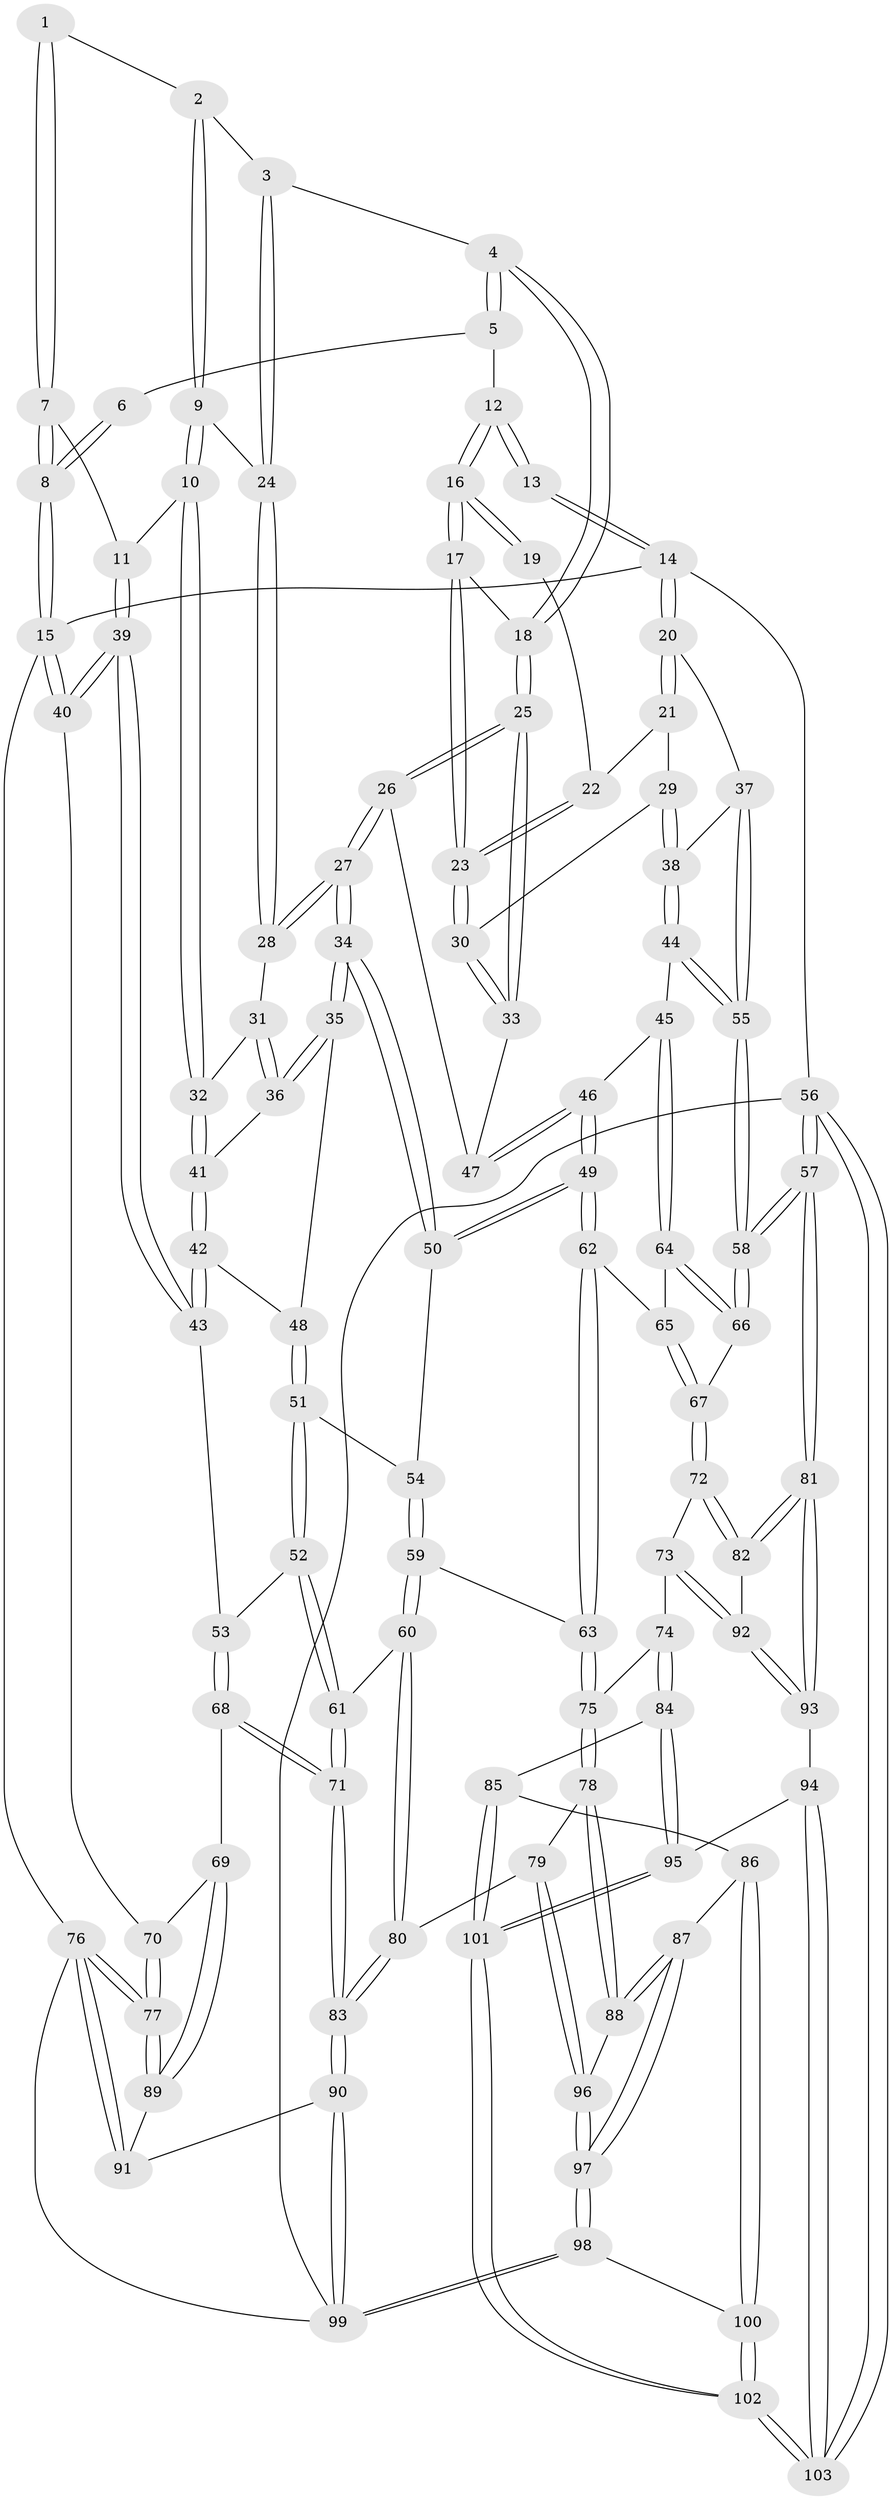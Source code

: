 // coarse degree distribution, {3: 0.0625, 5: 0.40625, 4: 0.421875, 2: 0.03125, 8: 0.015625, 6: 0.0625}
// Generated by graph-tools (version 1.1) at 2025/52/02/27/25 19:52:36]
// undirected, 103 vertices, 254 edges
graph export_dot {
graph [start="1"]
  node [color=gray90,style=filled];
  1 [pos="+0.2552557872643179+0"];
  2 [pos="+0.2585785103860434+0"];
  3 [pos="+0.38823114902765316+0.10307417516708806"];
  4 [pos="+0.5487398183900241+0"];
  5 [pos="+0.6253469157539724+0"];
  6 [pos="+0.19953561200665265+0"];
  7 [pos="+0.11766006641544166+0.13570137028332685"];
  8 [pos="+0+0"];
  9 [pos="+0.2387789389377511+0.17174588730210005"];
  10 [pos="+0.2023507541003133+0.20429170229375482"];
  11 [pos="+0.13924982348695672+0.19250056965602624"];
  12 [pos="+0.6344091327896063+0"];
  13 [pos="+1+0"];
  14 [pos="+1+0"];
  15 [pos="+0+0"];
  16 [pos="+0.7543689168877413+0.1570993547686084"];
  17 [pos="+0.7631813566613933+0.18503486422345988"];
  18 [pos="+0.5707783872123645+0.15961170391748156"];
  19 [pos="+0.8997920929712362+0"];
  20 [pos="+1+0"];
  21 [pos="+0.956465731900134+0.12273576449541838"];
  22 [pos="+0.830167693306406+0.12711950007972994"];
  23 [pos="+0.7738729230824015+0.19955788358283655"];
  24 [pos="+0.3786765699290671+0.1280143820800129"];
  25 [pos="+0.5353106023250916+0.3194324419259502"];
  26 [pos="+0.5325973753280921+0.3235324854237107"];
  27 [pos="+0.515301797940283+0.33995466895460597"];
  28 [pos="+0.4059635806056889+0.2177376312555826"];
  29 [pos="+0.8674709750251601+0.2243916293745621"];
  30 [pos="+0.7800396484724964+0.21750228903839733"];
  31 [pos="+0.3209218942424703+0.24797223695211626"];
  32 [pos="+0.22510062208029377+0.23683698820320948"];
  33 [pos="+0.7765227964613823+0.22386993203976854"];
  34 [pos="+0.510904852435156+0.35295551691314375"];
  35 [pos="+0.387019890688455+0.3438751923668447"];
  36 [pos="+0.3402362519282249+0.32354379500145014"];
  37 [pos="+1+0"];
  38 [pos="+0.9204718164229121+0.2773671988372661"];
  39 [pos="+0+0.42139460681172214"];
  40 [pos="+0+0.42769942006910205"];
  41 [pos="+0.24378912770233724+0.3193441583034503"];
  42 [pos="+0.22140364607334792+0.3977943430246282"];
  43 [pos="+0+0.44345230256516605"];
  44 [pos="+0.9621352007476511+0.4396193010153674"];
  45 [pos="+0.9524372197679104+0.44356907845268767"];
  46 [pos="+0.7998348019987298+0.4133598119876564"];
  47 [pos="+0.7800088008938443+0.3715845410534017"];
  48 [pos="+0.25240808796661185+0.4235655108322584"];
  49 [pos="+0.7003676555912156+0.5060279575558425"];
  50 [pos="+0.5126285879619011+0.4068129452161052"];
  51 [pos="+0.2774924559781682+0.46263126634831764"];
  52 [pos="+0.27582471542352865+0.5812242473289699"];
  53 [pos="+0.15701455730556277+0.5801634310381397"];
  54 [pos="+0.5068039678556638+0.41667166427372143"];
  55 [pos="+1+0.45943739194520306"];
  56 [pos="+1+1"];
  57 [pos="+1+1"];
  58 [pos="+1+0.6550916356295782"];
  59 [pos="+0.4535178899687181+0.6152837018791402"];
  60 [pos="+0.43325985655835275+0.636649910641297"];
  61 [pos="+0.31023869344442284+0.6118865685431638"];
  62 [pos="+0.7153674295161548+0.6000399921478954"];
  63 [pos="+0.6983475894995066+0.6486073620166478"];
  64 [pos="+0.9261862237469015+0.4970346920526946"];
  65 [pos="+0.8221297712792864+0.5832199917247137"];
  66 [pos="+0.9234448136980087+0.6918039073760933"];
  67 [pos="+0.9148274146985963+0.6977773140446861"];
  68 [pos="+0.12293193868488375+0.7295613049136984"];
  69 [pos="+0.10334493221925761+0.7319737470351934"];
  70 [pos="+0+0.48170930676031953"];
  71 [pos="+0.2036125494509304+0.7788620876846744"];
  72 [pos="+0.9111966338603094+0.7023629327583742"];
  73 [pos="+0.866857244862788+0.7345461655468551"];
  74 [pos="+0.79981091332605+0.7239489762675719"];
  75 [pos="+0.7072926282635887+0.6819657092808161"];
  76 [pos="+0+0.9595643153442015"];
  77 [pos="+0+0.7788738879217249"];
  78 [pos="+0.6616741814575346+0.7679867857372957"];
  79 [pos="+0.45743470373247813+0.7347389686540912"];
  80 [pos="+0.4419811695941178+0.7168505937015711"];
  81 [pos="+1+0.9272110275900328"];
  82 [pos="+0.9903274919429657+0.8153111286072694"];
  83 [pos="+0.2531881110804875+0.8946934081620925"];
  84 [pos="+0.7635049929529145+0.8791893983237353"];
  85 [pos="+0.7154677036647307+0.8790061264801345"];
  86 [pos="+0.6716833710585222+0.8554183291073723"];
  87 [pos="+0.669131691159299+0.8533776881231839"];
  88 [pos="+0.6608438088824939+0.8250794960154911"];
  89 [pos="+0.018772479567862214+0.8020109077585305"];
  90 [pos="+0.24196225194050855+1"];
  91 [pos="+0.10037106602635942+0.9348047479893842"];
  92 [pos="+0.873924490450748+0.8037647653540394"];
  93 [pos="+0.8727302305055309+0.8196005504504327"];
  94 [pos="+0.8378159550619138+0.8957982296888849"];
  95 [pos="+0.8146372823041008+0.8957565340301334"];
  96 [pos="+0.4909254274448212+0.8309693092449866"];
  97 [pos="+0.48500730463039404+0.9941795351229291"];
  98 [pos="+0.3983013730089874+1"];
  99 [pos="+0.30734537804813655+1"];
  100 [pos="+0.6129470261506723+1"];
  101 [pos="+0.7153400636460199+1"];
  102 [pos="+0.6901097665620806+1"];
  103 [pos="+1+1"];
  1 -- 2;
  1 -- 7;
  1 -- 7;
  2 -- 3;
  2 -- 9;
  2 -- 9;
  3 -- 4;
  3 -- 24;
  3 -- 24;
  4 -- 5;
  4 -- 5;
  4 -- 18;
  4 -- 18;
  5 -- 6;
  5 -- 12;
  6 -- 8;
  6 -- 8;
  7 -- 8;
  7 -- 8;
  7 -- 11;
  8 -- 15;
  8 -- 15;
  9 -- 10;
  9 -- 10;
  9 -- 24;
  10 -- 11;
  10 -- 32;
  10 -- 32;
  11 -- 39;
  11 -- 39;
  12 -- 13;
  12 -- 13;
  12 -- 16;
  12 -- 16;
  13 -- 14;
  13 -- 14;
  14 -- 15;
  14 -- 20;
  14 -- 20;
  14 -- 56;
  15 -- 40;
  15 -- 40;
  15 -- 76;
  16 -- 17;
  16 -- 17;
  16 -- 19;
  16 -- 19;
  17 -- 18;
  17 -- 23;
  17 -- 23;
  18 -- 25;
  18 -- 25;
  19 -- 22;
  20 -- 21;
  20 -- 21;
  20 -- 37;
  21 -- 22;
  21 -- 29;
  22 -- 23;
  22 -- 23;
  23 -- 30;
  23 -- 30;
  24 -- 28;
  24 -- 28;
  25 -- 26;
  25 -- 26;
  25 -- 33;
  25 -- 33;
  26 -- 27;
  26 -- 27;
  26 -- 47;
  27 -- 28;
  27 -- 28;
  27 -- 34;
  27 -- 34;
  28 -- 31;
  29 -- 30;
  29 -- 38;
  29 -- 38;
  30 -- 33;
  30 -- 33;
  31 -- 32;
  31 -- 36;
  31 -- 36;
  32 -- 41;
  32 -- 41;
  33 -- 47;
  34 -- 35;
  34 -- 35;
  34 -- 50;
  34 -- 50;
  35 -- 36;
  35 -- 36;
  35 -- 48;
  36 -- 41;
  37 -- 38;
  37 -- 55;
  37 -- 55;
  38 -- 44;
  38 -- 44;
  39 -- 40;
  39 -- 40;
  39 -- 43;
  39 -- 43;
  40 -- 70;
  41 -- 42;
  41 -- 42;
  42 -- 43;
  42 -- 43;
  42 -- 48;
  43 -- 53;
  44 -- 45;
  44 -- 55;
  44 -- 55;
  45 -- 46;
  45 -- 64;
  45 -- 64;
  46 -- 47;
  46 -- 47;
  46 -- 49;
  46 -- 49;
  48 -- 51;
  48 -- 51;
  49 -- 50;
  49 -- 50;
  49 -- 62;
  49 -- 62;
  50 -- 54;
  51 -- 52;
  51 -- 52;
  51 -- 54;
  52 -- 53;
  52 -- 61;
  52 -- 61;
  53 -- 68;
  53 -- 68;
  54 -- 59;
  54 -- 59;
  55 -- 58;
  55 -- 58;
  56 -- 57;
  56 -- 57;
  56 -- 103;
  56 -- 103;
  56 -- 99;
  57 -- 58;
  57 -- 58;
  57 -- 81;
  57 -- 81;
  58 -- 66;
  58 -- 66;
  59 -- 60;
  59 -- 60;
  59 -- 63;
  60 -- 61;
  60 -- 80;
  60 -- 80;
  61 -- 71;
  61 -- 71;
  62 -- 63;
  62 -- 63;
  62 -- 65;
  63 -- 75;
  63 -- 75;
  64 -- 65;
  64 -- 66;
  64 -- 66;
  65 -- 67;
  65 -- 67;
  66 -- 67;
  67 -- 72;
  67 -- 72;
  68 -- 69;
  68 -- 71;
  68 -- 71;
  69 -- 70;
  69 -- 89;
  69 -- 89;
  70 -- 77;
  70 -- 77;
  71 -- 83;
  71 -- 83;
  72 -- 73;
  72 -- 82;
  72 -- 82;
  73 -- 74;
  73 -- 92;
  73 -- 92;
  74 -- 75;
  74 -- 84;
  74 -- 84;
  75 -- 78;
  75 -- 78;
  76 -- 77;
  76 -- 77;
  76 -- 91;
  76 -- 91;
  76 -- 99;
  77 -- 89;
  77 -- 89;
  78 -- 79;
  78 -- 88;
  78 -- 88;
  79 -- 80;
  79 -- 96;
  79 -- 96;
  80 -- 83;
  80 -- 83;
  81 -- 82;
  81 -- 82;
  81 -- 93;
  81 -- 93;
  82 -- 92;
  83 -- 90;
  83 -- 90;
  84 -- 85;
  84 -- 95;
  84 -- 95;
  85 -- 86;
  85 -- 101;
  85 -- 101;
  86 -- 87;
  86 -- 100;
  86 -- 100;
  87 -- 88;
  87 -- 88;
  87 -- 97;
  87 -- 97;
  88 -- 96;
  89 -- 91;
  90 -- 91;
  90 -- 99;
  90 -- 99;
  92 -- 93;
  92 -- 93;
  93 -- 94;
  94 -- 95;
  94 -- 103;
  94 -- 103;
  95 -- 101;
  95 -- 101;
  96 -- 97;
  96 -- 97;
  97 -- 98;
  97 -- 98;
  98 -- 99;
  98 -- 99;
  98 -- 100;
  100 -- 102;
  100 -- 102;
  101 -- 102;
  101 -- 102;
  102 -- 103;
  102 -- 103;
}
